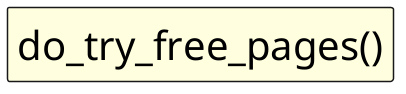 @startuml

skinparam ComponentStyle rectangle
hide stereotype
scale 1/1

skinparam Component {
    FontSize 40
    FontColor black
    BorderThickness 1.5
    BackgroundColor transparent
}

' components:
component "do_try_free_pages()" as c0 #LightYellow
' layout:

@enduml
